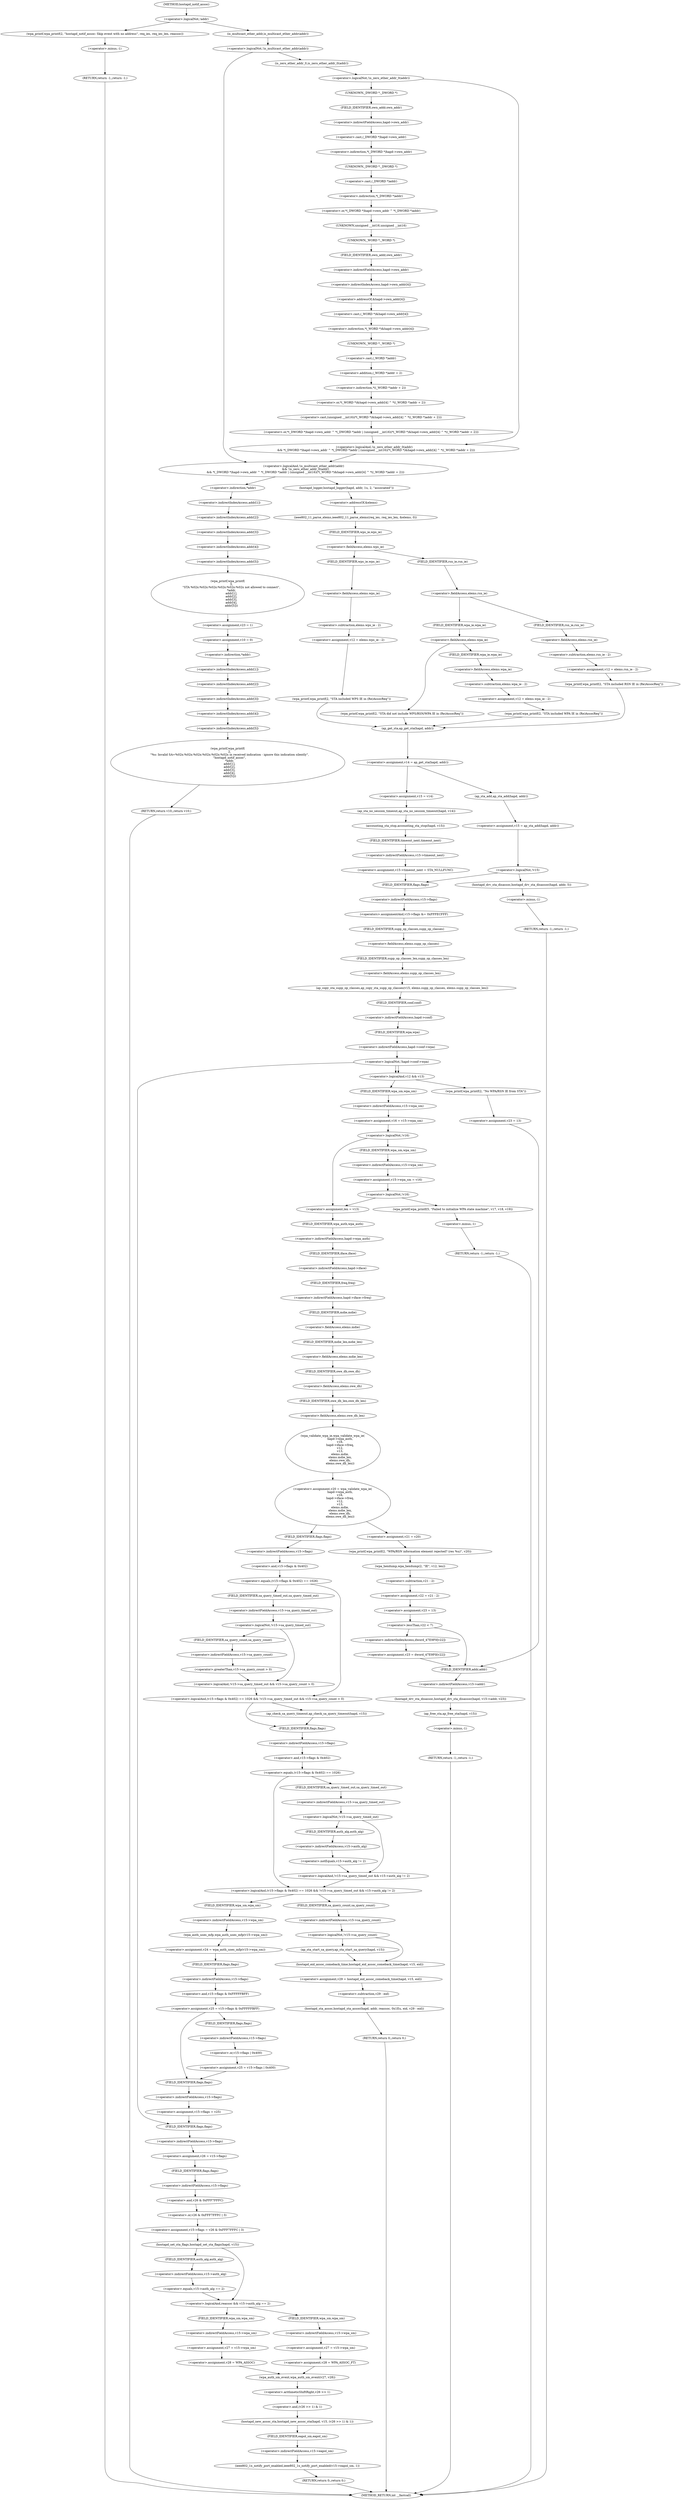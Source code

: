 digraph hostapd_notif_assoc {  
"1000153" [label = "(<operator>.logicalNot,!addr)" ]
"1000156" [label = "(wpa_printf,wpa_printf(2, \"hostapd_notif_assoc: Skip event with no address\", req_ies, req_ies_len, reassoc))" ]
"1000162" [label = "(RETURN,return -1;,return -1;)" ]
"1000163" [label = "(<operator>.minus,-1)" ]
"1000166" [label = "(<operator>.logicalAnd,!is_multicast_ether_addr(addr)\n    && !is_zero_ether_addr_0(addr)\n    && *(_DWORD *)hapd->own_addr ^ *(_DWORD *)addr | (unsigned __int16)(*(_WORD *)&hapd->own_addr[4] ^ *((_WORD *)addr + 2)))" ]
"1000167" [label = "(<operator>.logicalNot,!is_multicast_ether_addr(addr))" ]
"1000168" [label = "(is_multicast_ether_addr,is_multicast_ether_addr(addr))" ]
"1000170" [label = "(<operator>.logicalAnd,!is_zero_ether_addr_0(addr)\n    && *(_DWORD *)hapd->own_addr ^ *(_DWORD *)addr | (unsigned __int16)(*(_WORD *)&hapd->own_addr[4] ^ *((_WORD *)addr + 2)))" ]
"1000171" [label = "(<operator>.logicalNot,!is_zero_ether_addr_0(addr))" ]
"1000172" [label = "(is_zero_ether_addr_0,is_zero_ether_addr_0(addr))" ]
"1000174" [label = "(<operator>.or,*(_DWORD *)hapd->own_addr ^ *(_DWORD *)addr | (unsigned __int16)(*(_WORD *)&hapd->own_addr[4] ^ *((_WORD *)addr + 2)))" ]
"1000175" [label = "(<operator>.or,*(_DWORD *)hapd->own_addr ^ *(_DWORD *)addr)" ]
"1000176" [label = "(<operator>.indirection,*(_DWORD *)hapd->own_addr)" ]
"1000177" [label = "(<operator>.cast,(_DWORD *)hapd->own_addr)" ]
"1000178" [label = "(UNKNOWN,_DWORD *,_DWORD *)" ]
"1000179" [label = "(<operator>.indirectFieldAccess,hapd->own_addr)" ]
"1000181" [label = "(FIELD_IDENTIFIER,own_addr,own_addr)" ]
"1000182" [label = "(<operator>.indirection,*(_DWORD *)addr)" ]
"1000183" [label = "(<operator>.cast,(_DWORD *)addr)" ]
"1000184" [label = "(UNKNOWN,_DWORD *,_DWORD *)" ]
"1000186" [label = "(<operator>.cast,(unsigned __int16)(*(_WORD *)&hapd->own_addr[4] ^ *((_WORD *)addr + 2)))" ]
"1000187" [label = "(UNKNOWN,unsigned __int16,unsigned __int16)" ]
"1000188" [label = "(<operator>.or,*(_WORD *)&hapd->own_addr[4] ^ *((_WORD *)addr + 2))" ]
"1000189" [label = "(<operator>.indirection,*(_WORD *)&hapd->own_addr[4])" ]
"1000190" [label = "(<operator>.cast,(_WORD *)&hapd->own_addr[4])" ]
"1000191" [label = "(UNKNOWN,_WORD *,_WORD *)" ]
"1000192" [label = "(<operator>.addressOf,&hapd->own_addr[4])" ]
"1000193" [label = "(<operator>.indirectIndexAccess,hapd->own_addr[4])" ]
"1000194" [label = "(<operator>.indirectFieldAccess,hapd->own_addr)" ]
"1000196" [label = "(FIELD_IDENTIFIER,own_addr,own_addr)" ]
"1000198" [label = "(<operator>.indirection,*((_WORD *)addr + 2))" ]
"1000199" [label = "(<operator>.addition,(_WORD *)addr + 2)" ]
"1000200" [label = "(<operator>.cast,(_WORD *)addr)" ]
"1000201" [label = "(UNKNOWN,_WORD *,_WORD *)" ]
"1000205" [label = "(hostapd_logger,hostapd_logger(hapd, addr, 1u, 2, \"associated\"))" ]
"1000211" [label = "(ieee802_11_parse_elems,ieee802_11_parse_elems(req_ies, req_ies_len, &elems, 0))" ]
"1000214" [label = "(<operator>.addressOf,&elems)" ]
"1000218" [label = "(<operator>.fieldAccess,elems.wps_ie)" ]
"1000220" [label = "(FIELD_IDENTIFIER,wps_ie,wps_ie)" ]
"1000222" [label = "(<operator>.assignment,v12 = elems.wps_ie - 2)" ]
"1000224" [label = "(<operator>.subtraction,elems.wps_ie - 2)" ]
"1000225" [label = "(<operator>.fieldAccess,elems.wps_ie)" ]
"1000227" [label = "(FIELD_IDENTIFIER,wps_ie,wps_ie)" ]
"1000230" [label = "(wpa_printf,wpa_printf(2, \"STA included WPS IE in (Re)AssocReq\"))" ]
"1000235" [label = "(<operator>.fieldAccess,elems.rsn_ie)" ]
"1000237" [label = "(FIELD_IDENTIFIER,rsn_ie,rsn_ie)" ]
"1000239" [label = "(<operator>.assignment,v12 = elems.rsn_ie - 2)" ]
"1000241" [label = "(<operator>.subtraction,elems.rsn_ie - 2)" ]
"1000242" [label = "(<operator>.fieldAccess,elems.rsn_ie)" ]
"1000244" [label = "(FIELD_IDENTIFIER,rsn_ie,rsn_ie)" ]
"1000247" [label = "(wpa_printf,wpa_printf(2, \"STA included RSN IE in (Re)AssocReq\"))" ]
"1000252" [label = "(<operator>.fieldAccess,elems.wpa_ie)" ]
"1000254" [label = "(FIELD_IDENTIFIER,wpa_ie,wpa_ie)" ]
"1000256" [label = "(<operator>.assignment,v12 = elems.wpa_ie - 2)" ]
"1000258" [label = "(<operator>.subtraction,elems.wpa_ie - 2)" ]
"1000259" [label = "(<operator>.fieldAccess,elems.wpa_ie)" ]
"1000261" [label = "(FIELD_IDENTIFIER,wpa_ie,wpa_ie)" ]
"1000264" [label = "(wpa_printf,wpa_printf(2, \"STA included WPA IE in (Re)AssocReq\"))" ]
"1000270" [label = "(wpa_printf,wpa_printf(2, \"STA did not include WPS/RSN/WPA IE in (Re)AssocReq\"))" ]
"1000274" [label = "(<operator>.assignment,v14 = ap_get_sta(hapd, addr))" ]
"1000276" [label = "(ap_get_sta,ap_get_sta(hapd, addr))" ]
"1000282" [label = "(<operator>.assignment,v15 = v14)" ]
"1000285" [label = "(ap_sta_no_session_timeout,ap_sta_no_session_timeout(hapd, v14))" ]
"1000288" [label = "(accounting_sta_stop,accounting_sta_stop(hapd, v15))" ]
"1000291" [label = "(<operator>.assignment,v15->timeout_next = STA_NULLFUNC)" ]
"1000292" [label = "(<operator>.indirectFieldAccess,v15->timeout_next)" ]
"1000294" [label = "(FIELD_IDENTIFIER,timeout_next,timeout_next)" ]
"1000298" [label = "(<operator>.assignment,v15 = ap_sta_add(hapd, addr))" ]
"1000300" [label = "(ap_sta_add,ap_sta_add(hapd, addr))" ]
"1000304" [label = "(<operator>.logicalNot,!v15)" ]
"1000307" [label = "(hostapd_drv_sta_disassoc,hostapd_drv_sta_disassoc(hapd, addr, 5))" ]
"1000311" [label = "(RETURN,return -1;,return -1;)" ]
"1000312" [label = "(<operator>.minus,-1)" ]
"1000314" [label = "(<operators>.assignmentAnd,v15->flags &= 0xFFFECFFF)" ]
"1000315" [label = "(<operator>.indirectFieldAccess,v15->flags)" ]
"1000317" [label = "(FIELD_IDENTIFIER,flags,flags)" ]
"1000320" [label = "(ap_copy_sta_supp_op_classes,ap_copy_sta_supp_op_classes(v15, elems.supp_op_classes, elems.supp_op_classes_len))" ]
"1000322" [label = "(<operator>.fieldAccess,elems.supp_op_classes)" ]
"1000324" [label = "(FIELD_IDENTIFIER,supp_op_classes,supp_op_classes)" ]
"1000325" [label = "(<operator>.fieldAccess,elems.supp_op_classes_len)" ]
"1000327" [label = "(FIELD_IDENTIFIER,supp_op_classes_len,supp_op_classes_len)" ]
"1000329" [label = "(<operator>.logicalNot,!hapd->conf->wpa)" ]
"1000330" [label = "(<operator>.indirectFieldAccess,hapd->conf->wpa)" ]
"1000331" [label = "(<operator>.indirectFieldAccess,hapd->conf)" ]
"1000333" [label = "(FIELD_IDENTIFIER,conf,conf)" ]
"1000334" [label = "(FIELD_IDENTIFIER,wpa,wpa)" ]
"1000337" [label = "(<operator>.logicalAnd,v12 && v13)" ]
"1000341" [label = "(<operator>.assignment,v16 = v15->wpa_sm)" ]
"1000343" [label = "(<operator>.indirectFieldAccess,v15->wpa_sm)" ]
"1000345" [label = "(FIELD_IDENTIFIER,wpa_sm,wpa_sm)" ]
"1000347" [label = "(<operator>.logicalNot,!v16)" ]
"1000350" [label = "(<operator>.assignment,v15->wpa_sm = v16)" ]
"1000351" [label = "(<operator>.indirectFieldAccess,v15->wpa_sm)" ]
"1000353" [label = "(FIELD_IDENTIFIER,wpa_sm,wpa_sm)" ]
"1000356" [label = "(<operator>.logicalNot,!v16)" ]
"1000359" [label = "(wpa_printf,wpa_printf(5, \"Failed to initialize WPA state machine\", v17, v18, v19))" ]
"1000365" [label = "(RETURN,return -1;,return -1;)" ]
"1000366" [label = "(<operator>.minus,-1)" ]
"1000368" [label = "(<operator>.assignment,len = v13)" ]
"1000371" [label = "(<operator>.assignment,v20 = wpa_validate_wpa_ie(\n                hapd->wpa_auth,\n                v16,\n                hapd->iface->freq,\n                v12,\n                v13,\n                elems.mdie,\n                elems.mdie_len,\n                elems.owe_dh,\n                elems.owe_dh_len))" ]
"1000373" [label = "(wpa_validate_wpa_ie,wpa_validate_wpa_ie(\n                hapd->wpa_auth,\n                v16,\n                hapd->iface->freq,\n                v12,\n                v13,\n                elems.mdie,\n                elems.mdie_len,\n                elems.owe_dh,\n                elems.owe_dh_len))" ]
"1000374" [label = "(<operator>.indirectFieldAccess,hapd->wpa_auth)" ]
"1000376" [label = "(FIELD_IDENTIFIER,wpa_auth,wpa_auth)" ]
"1000378" [label = "(<operator>.indirectFieldAccess,hapd->iface->freq)" ]
"1000379" [label = "(<operator>.indirectFieldAccess,hapd->iface)" ]
"1000381" [label = "(FIELD_IDENTIFIER,iface,iface)" ]
"1000382" [label = "(FIELD_IDENTIFIER,freq,freq)" ]
"1000385" [label = "(<operator>.fieldAccess,elems.mdie)" ]
"1000387" [label = "(FIELD_IDENTIFIER,mdie,mdie)" ]
"1000388" [label = "(<operator>.fieldAccess,elems.mdie_len)" ]
"1000390" [label = "(FIELD_IDENTIFIER,mdie_len,mdie_len)" ]
"1000391" [label = "(<operator>.fieldAccess,elems.owe_dh)" ]
"1000393" [label = "(FIELD_IDENTIFIER,owe_dh,owe_dh)" ]
"1000394" [label = "(<operator>.fieldAccess,elems.owe_dh_len)" ]
"1000396" [label = "(FIELD_IDENTIFIER,owe_dh_len,owe_dh_len)" ]
"1000400" [label = "(<operator>.assignment,v21 = v20)" ]
"1000403" [label = "(wpa_printf,wpa_printf(2, \"WPA/RSN information element rejected? (res %u)\", v20))" ]
"1000407" [label = "(wpa_hexdump,wpa_hexdump(2, \"IE\", v12, len))" ]
"1000412" [label = "(<operator>.assignment,v22 = v21 - 2)" ]
"1000414" [label = "(<operator>.subtraction,v21 - 2)" ]
"1000417" [label = "(<operator>.assignment,v23 = 13)" ]
"1000421" [label = "(<operator>.lessThan,v22 < 7)" ]
"1000424" [label = "(<operator>.assignment,v23 = dword_47E9F0[v22])" ]
"1000426" [label = "(<operator>.indirectIndexAccess,dword_47E9F0[v22])" ]
"1000431" [label = "(<operator>.logicalAnd,(v15->flags & 0x402) == 1026 && !v15->sa_query_timed_out && v15->sa_query_count > 0)" ]
"1000432" [label = "(<operator>.equals,(v15->flags & 0x402) == 1026)" ]
"1000433" [label = "(<operator>.and,v15->flags & 0x402)" ]
"1000434" [label = "(<operator>.indirectFieldAccess,v15->flags)" ]
"1000436" [label = "(FIELD_IDENTIFIER,flags,flags)" ]
"1000439" [label = "(<operator>.logicalAnd,!v15->sa_query_timed_out && v15->sa_query_count > 0)" ]
"1000440" [label = "(<operator>.logicalNot,!v15->sa_query_timed_out)" ]
"1000441" [label = "(<operator>.indirectFieldAccess,v15->sa_query_timed_out)" ]
"1000443" [label = "(FIELD_IDENTIFIER,sa_query_timed_out,sa_query_timed_out)" ]
"1000444" [label = "(<operator>.greaterThan,v15->sa_query_count > 0)" ]
"1000445" [label = "(<operator>.indirectFieldAccess,v15->sa_query_count)" ]
"1000447" [label = "(FIELD_IDENTIFIER,sa_query_count,sa_query_count)" ]
"1000449" [label = "(ap_check_sa_query_timeout,ap_check_sa_query_timeout(hapd, v15))" ]
"1000453" [label = "(<operator>.logicalAnd,(v15->flags & 0x402) == 1026 && !v15->sa_query_timed_out && v15->auth_alg != 2)" ]
"1000454" [label = "(<operator>.equals,(v15->flags & 0x402) == 1026)" ]
"1000455" [label = "(<operator>.and,v15->flags & 0x402)" ]
"1000456" [label = "(<operator>.indirectFieldAccess,v15->flags)" ]
"1000458" [label = "(FIELD_IDENTIFIER,flags,flags)" ]
"1000461" [label = "(<operator>.logicalAnd,!v15->sa_query_timed_out && v15->auth_alg != 2)" ]
"1000462" [label = "(<operator>.logicalNot,!v15->sa_query_timed_out)" ]
"1000463" [label = "(<operator>.indirectFieldAccess,v15->sa_query_timed_out)" ]
"1000465" [label = "(FIELD_IDENTIFIER,sa_query_timed_out,sa_query_timed_out)" ]
"1000466" [label = "(<operator>.notEquals,v15->auth_alg != 2)" ]
"1000467" [label = "(<operator>.indirectFieldAccess,v15->auth_alg)" ]
"1000469" [label = "(FIELD_IDENTIFIER,auth_alg,auth_alg)" ]
"1000473" [label = "(<operator>.logicalNot,!v15->sa_query_count)" ]
"1000474" [label = "(<operator>.indirectFieldAccess,v15->sa_query_count)" ]
"1000476" [label = "(FIELD_IDENTIFIER,sa_query_count,sa_query_count)" ]
"1000477" [label = "(ap_sta_start_sa_query,ap_sta_start_sa_query(hapd, v15))" ]
"1000480" [label = "(<operator>.assignment,v29 = hostapd_eid_assoc_comeback_time(hapd, v15, eid))" ]
"1000482" [label = "(hostapd_eid_assoc_comeback_time,hostapd_eid_assoc_comeback_time(hapd, v15, eid))" ]
"1000486" [label = "(hostapd_sta_assoc,hostapd_sta_assoc(hapd, addr, reassoc, 0x1Eu, eid, v29 - eid))" ]
"1000492" [label = "(<operator>.subtraction,v29 - eid)" ]
"1000495" [label = "(RETURN,return 0;,return 0;)" ]
"1000497" [label = "(<operator>.assignment,v24 = wpa_auth_uses_mfp(v15->wpa_sm))" ]
"1000499" [label = "(wpa_auth_uses_mfp,wpa_auth_uses_mfp(v15->wpa_sm))" ]
"1000500" [label = "(<operator>.indirectFieldAccess,v15->wpa_sm)" ]
"1000502" [label = "(FIELD_IDENTIFIER,wpa_sm,wpa_sm)" ]
"1000503" [label = "(<operator>.assignment,v25 = v15->flags & 0xFFFFFBFF)" ]
"1000505" [label = "(<operator>.and,v15->flags & 0xFFFFFBFF)" ]
"1000506" [label = "(<operator>.indirectFieldAccess,v15->flags)" ]
"1000508" [label = "(FIELD_IDENTIFIER,flags,flags)" ]
"1000512" [label = "(<operator>.assignment,v25 = v15->flags | 0x400)" ]
"1000514" [label = "(<operator>.or,v15->flags | 0x400)" ]
"1000515" [label = "(<operator>.indirectFieldAccess,v15->flags)" ]
"1000517" [label = "(FIELD_IDENTIFIER,flags,flags)" ]
"1000519" [label = "(<operator>.assignment,v15->flags = v25)" ]
"1000520" [label = "(<operator>.indirectFieldAccess,v15->flags)" ]
"1000522" [label = "(FIELD_IDENTIFIER,flags,flags)" ]
"1000525" [label = "(<operator>.assignment,v26 = v15->flags)" ]
"1000527" [label = "(<operator>.indirectFieldAccess,v15->flags)" ]
"1000529" [label = "(FIELD_IDENTIFIER,flags,flags)" ]
"1000530" [label = "(<operator>.assignment,v15->flags = v26 & 0xFFF7FFFC | 3)" ]
"1000531" [label = "(<operator>.indirectFieldAccess,v15->flags)" ]
"1000533" [label = "(FIELD_IDENTIFIER,flags,flags)" ]
"1000534" [label = "(<operator>.or,v26 & 0xFFF7FFFC | 3)" ]
"1000535" [label = "(<operator>.and,v26 & 0xFFF7FFFC)" ]
"1000539" [label = "(hostapd_set_sta_flags,hostapd_set_sta_flags(hapd, v15))" ]
"1000543" [label = "(<operator>.logicalAnd,reassoc && v15->auth_alg == 2)" ]
"1000545" [label = "(<operator>.equals,v15->auth_alg == 2)" ]
"1000546" [label = "(<operator>.indirectFieldAccess,v15->auth_alg)" ]
"1000548" [label = "(FIELD_IDENTIFIER,auth_alg,auth_alg)" ]
"1000551" [label = "(<operator>.assignment,v27 = v15->wpa_sm)" ]
"1000553" [label = "(<operator>.indirectFieldAccess,v15->wpa_sm)" ]
"1000555" [label = "(FIELD_IDENTIFIER,wpa_sm,wpa_sm)" ]
"1000556" [label = "(<operator>.assignment,v28 = WPA_ASSOC_FT)" ]
"1000561" [label = "(<operator>.assignment,v27 = v15->wpa_sm)" ]
"1000563" [label = "(<operator>.indirectFieldAccess,v15->wpa_sm)" ]
"1000565" [label = "(FIELD_IDENTIFIER,wpa_sm,wpa_sm)" ]
"1000566" [label = "(<operator>.assignment,v28 = WPA_ASSOC)" ]
"1000569" [label = "(wpa_auth_sm_event,wpa_auth_sm_event(v27, v28))" ]
"1000572" [label = "(hostapd_new_assoc_sta,hostapd_new_assoc_sta(hapd, v15, (v26 >> 1) & 1))" ]
"1000575" [label = "(<operator>.and,(v26 >> 1) & 1)" ]
"1000576" [label = "(<operator>.arithmeticShiftRight,v26 >> 1)" ]
"1000580" [label = "(ieee802_1x_notify_port_enabled,ieee802_1x_notify_port_enabled(v15->eapol_sm, 1))" ]
"1000581" [label = "(<operator>.indirectFieldAccess,v15->eapol_sm)" ]
"1000583" [label = "(FIELD_IDENTIFIER,eapol_sm,eapol_sm)" ]
"1000585" [label = "(RETURN,return 0;,return 0;)" ]
"1000587" [label = "(wpa_printf,wpa_printf(2, \"No WPA/RSN IE from STA\"))" ]
"1000590" [label = "(<operator>.assignment,v23 = 13)" ]
"1000594" [label = "(hostapd_drv_sta_disassoc,hostapd_drv_sta_disassoc(hapd, v15->addr, v23))" ]
"1000596" [label = "(<operator>.indirectFieldAccess,v15->addr)" ]
"1000598" [label = "(FIELD_IDENTIFIER,addr,addr)" ]
"1000600" [label = "(ap_free_sta,ap_free_sta(hapd, v15))" ]
"1000603" [label = "(RETURN,return -1;,return -1;)" ]
"1000604" [label = "(<operator>.minus,-1)" ]
"1000608" [label = "(wpa_printf,wpa_printf(\n        3,\n        \"STA %02x:%02x:%02x:%02x:%02x:%02x not allowed to connect\",\n        *addr,\n        addr[1],\n        addr[2],\n        addr[3],\n        addr[4],\n        addr[5]))" ]
"1000611" [label = "(<operator>.indirection,*addr)" ]
"1000613" [label = "(<operator>.indirectIndexAccess,addr[1])" ]
"1000616" [label = "(<operator>.indirectIndexAccess,addr[2])" ]
"1000619" [label = "(<operator>.indirectIndexAccess,addr[3])" ]
"1000622" [label = "(<operator>.indirectIndexAccess,addr[4])" ]
"1000625" [label = "(<operator>.indirectIndexAccess,addr[5])" ]
"1000628" [label = "(<operator>.assignment,v23 = 1)" ]
"1000631" [label = "(<operator>.assignment,v10 = 0)" ]
"1000634" [label = "(wpa_printf,wpa_printf(\n    2,\n    \"%s: Invalid SA=%02x:%02x:%02x:%02x:%02x:%02x in received indication - ignore this indication silently\",\n    \"hostapd_notif_assoc\",\n    *addr,\n    addr[1],\n    addr[2],\n    addr[3],\n    addr[4],\n    addr[5]))" ]
"1000638" [label = "(<operator>.indirection,*addr)" ]
"1000640" [label = "(<operator>.indirectIndexAccess,addr[1])" ]
"1000643" [label = "(<operator>.indirectIndexAccess,addr[2])" ]
"1000646" [label = "(<operator>.indirectIndexAccess,addr[3])" ]
"1000649" [label = "(<operator>.indirectIndexAccess,addr[4])" ]
"1000652" [label = "(<operator>.indirectIndexAccess,addr[5])" ]
"1000655" [label = "(RETURN,return v10;,return v10;)" ]
"1000123" [label = "(METHOD,hostapd_notif_assoc)" ]
"1000657" [label = "(METHOD_RETURN,int __fastcall)" ]
  "1000153" -> "1000156" 
  "1000153" -> "1000168" 
  "1000156" -> "1000163" 
  "1000162" -> "1000657" 
  "1000163" -> "1000162" 
  "1000166" -> "1000205" 
  "1000166" -> "1000611" 
  "1000167" -> "1000166" 
  "1000167" -> "1000172" 
  "1000168" -> "1000167" 
  "1000170" -> "1000166" 
  "1000171" -> "1000178" 
  "1000171" -> "1000170" 
  "1000172" -> "1000171" 
  "1000174" -> "1000170" 
  "1000175" -> "1000187" 
  "1000176" -> "1000184" 
  "1000177" -> "1000176" 
  "1000178" -> "1000181" 
  "1000179" -> "1000177" 
  "1000181" -> "1000179" 
  "1000182" -> "1000175" 
  "1000183" -> "1000182" 
  "1000184" -> "1000183" 
  "1000186" -> "1000174" 
  "1000187" -> "1000191" 
  "1000188" -> "1000186" 
  "1000189" -> "1000201" 
  "1000190" -> "1000189" 
  "1000191" -> "1000196" 
  "1000192" -> "1000190" 
  "1000193" -> "1000192" 
  "1000194" -> "1000193" 
  "1000196" -> "1000194" 
  "1000198" -> "1000188" 
  "1000199" -> "1000198" 
  "1000200" -> "1000199" 
  "1000201" -> "1000200" 
  "1000205" -> "1000214" 
  "1000211" -> "1000220" 
  "1000214" -> "1000211" 
  "1000218" -> "1000227" 
  "1000218" -> "1000237" 
  "1000220" -> "1000218" 
  "1000222" -> "1000230" 
  "1000224" -> "1000222" 
  "1000225" -> "1000224" 
  "1000227" -> "1000225" 
  "1000230" -> "1000276" 
  "1000235" -> "1000244" 
  "1000235" -> "1000254" 
  "1000237" -> "1000235" 
  "1000239" -> "1000247" 
  "1000241" -> "1000239" 
  "1000242" -> "1000241" 
  "1000244" -> "1000242" 
  "1000247" -> "1000276" 
  "1000252" -> "1000261" 
  "1000252" -> "1000270" 
  "1000254" -> "1000252" 
  "1000256" -> "1000264" 
  "1000258" -> "1000256" 
  "1000259" -> "1000258" 
  "1000261" -> "1000259" 
  "1000264" -> "1000276" 
  "1000270" -> "1000276" 
  "1000274" -> "1000282" 
  "1000274" -> "1000300" 
  "1000276" -> "1000274" 
  "1000282" -> "1000285" 
  "1000285" -> "1000288" 
  "1000288" -> "1000294" 
  "1000291" -> "1000317" 
  "1000292" -> "1000291" 
  "1000294" -> "1000292" 
  "1000298" -> "1000304" 
  "1000300" -> "1000298" 
  "1000304" -> "1000307" 
  "1000304" -> "1000317" 
  "1000307" -> "1000312" 
  "1000311" -> "1000657" 
  "1000312" -> "1000311" 
  "1000314" -> "1000324" 
  "1000315" -> "1000314" 
  "1000317" -> "1000315" 
  "1000320" -> "1000333" 
  "1000322" -> "1000327" 
  "1000324" -> "1000322" 
  "1000325" -> "1000320" 
  "1000327" -> "1000325" 
  "1000329" -> "1000529" 
  "1000329" -> "1000337" 
  "1000329" -> "1000337" 
  "1000330" -> "1000329" 
  "1000331" -> "1000334" 
  "1000333" -> "1000331" 
  "1000334" -> "1000330" 
  "1000337" -> "1000345" 
  "1000337" -> "1000587" 
  "1000341" -> "1000347" 
  "1000343" -> "1000341" 
  "1000345" -> "1000343" 
  "1000347" -> "1000353" 
  "1000347" -> "1000368" 
  "1000350" -> "1000356" 
  "1000351" -> "1000350" 
  "1000353" -> "1000351" 
  "1000356" -> "1000359" 
  "1000356" -> "1000368" 
  "1000359" -> "1000366" 
  "1000365" -> "1000657" 
  "1000366" -> "1000365" 
  "1000368" -> "1000376" 
  "1000371" -> "1000400" 
  "1000371" -> "1000436" 
  "1000373" -> "1000371" 
  "1000374" -> "1000381" 
  "1000376" -> "1000374" 
  "1000378" -> "1000387" 
  "1000379" -> "1000382" 
  "1000381" -> "1000379" 
  "1000382" -> "1000378" 
  "1000385" -> "1000390" 
  "1000387" -> "1000385" 
  "1000388" -> "1000393" 
  "1000390" -> "1000388" 
  "1000391" -> "1000396" 
  "1000393" -> "1000391" 
  "1000394" -> "1000373" 
  "1000396" -> "1000394" 
  "1000400" -> "1000403" 
  "1000403" -> "1000407" 
  "1000407" -> "1000414" 
  "1000412" -> "1000417" 
  "1000414" -> "1000412" 
  "1000417" -> "1000421" 
  "1000421" -> "1000426" 
  "1000421" -> "1000598" 
  "1000424" -> "1000598" 
  "1000426" -> "1000424" 
  "1000431" -> "1000449" 
  "1000431" -> "1000458" 
  "1000432" -> "1000431" 
  "1000432" -> "1000443" 
  "1000433" -> "1000432" 
  "1000434" -> "1000433" 
  "1000436" -> "1000434" 
  "1000439" -> "1000431" 
  "1000440" -> "1000439" 
  "1000440" -> "1000447" 
  "1000441" -> "1000440" 
  "1000443" -> "1000441" 
  "1000444" -> "1000439" 
  "1000445" -> "1000444" 
  "1000447" -> "1000445" 
  "1000449" -> "1000458" 
  "1000453" -> "1000476" 
  "1000453" -> "1000502" 
  "1000454" -> "1000453" 
  "1000454" -> "1000465" 
  "1000455" -> "1000454" 
  "1000456" -> "1000455" 
  "1000458" -> "1000456" 
  "1000461" -> "1000453" 
  "1000462" -> "1000461" 
  "1000462" -> "1000469" 
  "1000463" -> "1000462" 
  "1000465" -> "1000463" 
  "1000466" -> "1000461" 
  "1000467" -> "1000466" 
  "1000469" -> "1000467" 
  "1000473" -> "1000477" 
  "1000473" -> "1000482" 
  "1000474" -> "1000473" 
  "1000476" -> "1000474" 
  "1000477" -> "1000482" 
  "1000480" -> "1000492" 
  "1000482" -> "1000480" 
  "1000486" -> "1000495" 
  "1000492" -> "1000486" 
  "1000495" -> "1000657" 
  "1000497" -> "1000508" 
  "1000499" -> "1000497" 
  "1000500" -> "1000499" 
  "1000502" -> "1000500" 
  "1000503" -> "1000517" 
  "1000503" -> "1000522" 
  "1000505" -> "1000503" 
  "1000506" -> "1000505" 
  "1000508" -> "1000506" 
  "1000512" -> "1000522" 
  "1000514" -> "1000512" 
  "1000515" -> "1000514" 
  "1000517" -> "1000515" 
  "1000519" -> "1000529" 
  "1000520" -> "1000519" 
  "1000522" -> "1000520" 
  "1000525" -> "1000533" 
  "1000527" -> "1000525" 
  "1000529" -> "1000527" 
  "1000530" -> "1000539" 
  "1000531" -> "1000535" 
  "1000533" -> "1000531" 
  "1000534" -> "1000530" 
  "1000535" -> "1000534" 
  "1000539" -> "1000543" 
  "1000539" -> "1000548" 
  "1000543" -> "1000555" 
  "1000543" -> "1000565" 
  "1000545" -> "1000543" 
  "1000546" -> "1000545" 
  "1000548" -> "1000546" 
  "1000551" -> "1000556" 
  "1000553" -> "1000551" 
  "1000555" -> "1000553" 
  "1000556" -> "1000569" 
  "1000561" -> "1000566" 
  "1000563" -> "1000561" 
  "1000565" -> "1000563" 
  "1000566" -> "1000569" 
  "1000569" -> "1000576" 
  "1000572" -> "1000583" 
  "1000575" -> "1000572" 
  "1000576" -> "1000575" 
  "1000580" -> "1000585" 
  "1000581" -> "1000580" 
  "1000583" -> "1000581" 
  "1000585" -> "1000657" 
  "1000587" -> "1000590" 
  "1000590" -> "1000598" 
  "1000594" -> "1000600" 
  "1000596" -> "1000594" 
  "1000598" -> "1000596" 
  "1000600" -> "1000604" 
  "1000603" -> "1000657" 
  "1000604" -> "1000603" 
  "1000608" -> "1000628" 
  "1000611" -> "1000613" 
  "1000613" -> "1000616" 
  "1000616" -> "1000619" 
  "1000619" -> "1000622" 
  "1000622" -> "1000625" 
  "1000625" -> "1000608" 
  "1000628" -> "1000631" 
  "1000631" -> "1000638" 
  "1000634" -> "1000655" 
  "1000638" -> "1000640" 
  "1000640" -> "1000643" 
  "1000643" -> "1000646" 
  "1000646" -> "1000649" 
  "1000649" -> "1000652" 
  "1000652" -> "1000634" 
  "1000655" -> "1000657" 
  "1000123" -> "1000153" 
}

